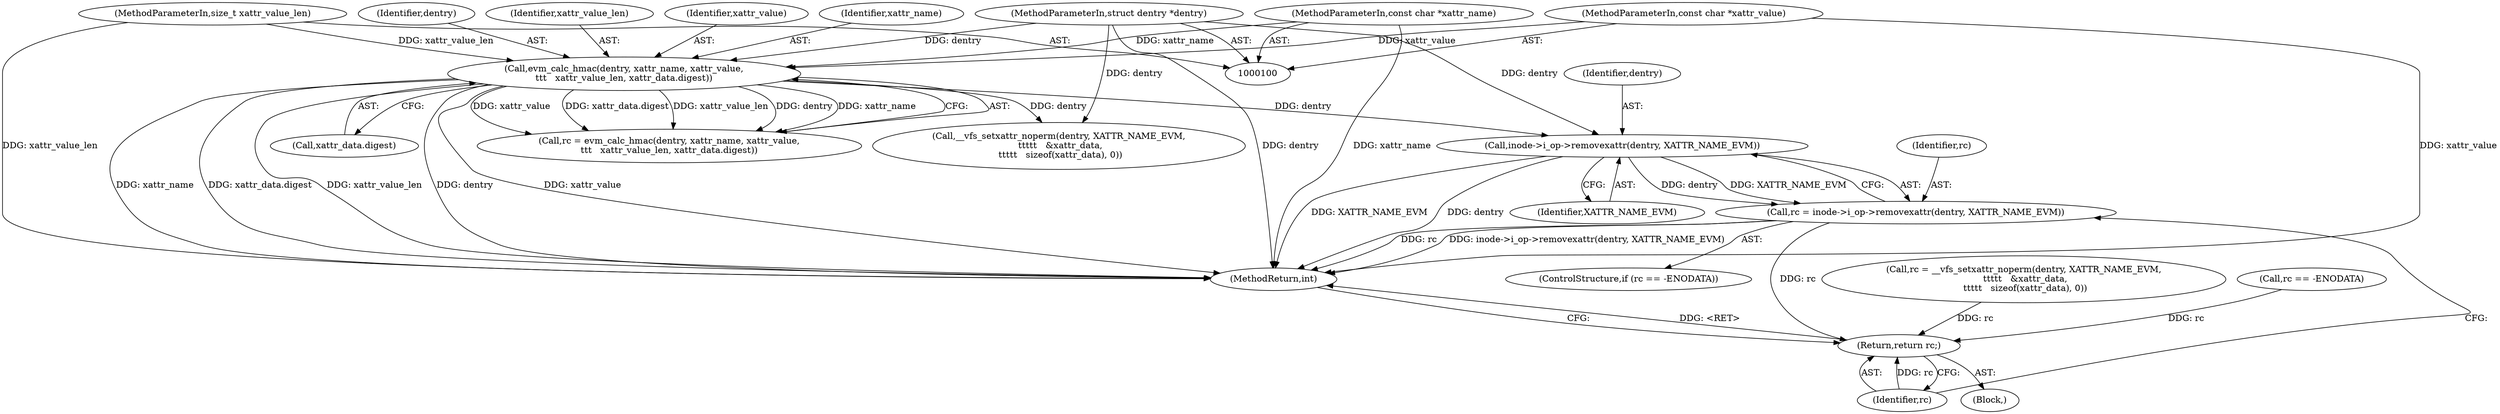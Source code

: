 digraph "1_linux_a67adb997419fb53540d4a4f79c6471c60bc69b6@API" {
"1000155" [label="(Call,inode->i_op->removexattr(dentry, XATTR_NAME_EVM))"];
"1000119" [label="(Call,evm_calc_hmac(dentry, xattr_name, xattr_value,\n\t\t\t   xattr_value_len, xattr_data.digest))"];
"1000101" [label="(MethodParameterIn,struct dentry *dentry)"];
"1000102" [label="(MethodParameterIn,const char *xattr_name)"];
"1000103" [label="(MethodParameterIn,const char *xattr_value)"];
"1000104" [label="(MethodParameterIn,size_t xattr_value_len)"];
"1000153" [label="(Call,rc = inode->i_op->removexattr(dentry, XATTR_NAME_EVM))"];
"1000158" [label="(Return,return rc;)"];
"1000117" [label="(Call,rc = evm_calc_hmac(dentry, xattr_name, xattr_value,\n\t\t\t   xattr_value_len, xattr_data.digest))"];
"1000102" [label="(MethodParameterIn,const char *xattr_name)"];
"1000101" [label="(MethodParameterIn,struct dentry *dentry)"];
"1000157" [label="(Identifier,XATTR_NAME_EVM)"];
"1000120" [label="(Identifier,dentry)"];
"1000119" [label="(Call,evm_calc_hmac(dentry, xattr_name, xattr_value,\n\t\t\t   xattr_value_len, xattr_data.digest))"];
"1000124" [label="(Call,xattr_data.digest)"];
"1000123" [label="(Identifier,xattr_value_len)"];
"1000137" [label="(Call,rc = __vfs_setxattr_noperm(dentry, XATTR_NAME_EVM,\n \t\t\t\t\t   &xattr_data,\n \t\t\t\t\t   sizeof(xattr_data), 0))"];
"1000156" [label="(Identifier,dentry)"];
"1000159" [label="(Identifier,rc)"];
"1000149" [label="(Call,rc == -ENODATA)"];
"1000158" [label="(Return,return rc;)"];
"1000148" [label="(ControlStructure,if (rc == -ENODATA))"];
"1000155" [label="(Call,inode->i_op->removexattr(dentry, XATTR_NAME_EVM))"];
"1000139" [label="(Call,__vfs_setxattr_noperm(dentry, XATTR_NAME_EVM,\n \t\t\t\t\t   &xattr_data,\n \t\t\t\t\t   sizeof(xattr_data), 0))"];
"1000122" [label="(Identifier,xattr_value)"];
"1000160" [label="(MethodReturn,int)"];
"1000103" [label="(MethodParameterIn,const char *xattr_value)"];
"1000154" [label="(Identifier,rc)"];
"1000104" [label="(MethodParameterIn,size_t xattr_value_len)"];
"1000153" [label="(Call,rc = inode->i_op->removexattr(dentry, XATTR_NAME_EVM))"];
"1000105" [label="(Block,)"];
"1000121" [label="(Identifier,xattr_name)"];
"1000155" -> "1000153"  [label="AST: "];
"1000155" -> "1000157"  [label="CFG: "];
"1000156" -> "1000155"  [label="AST: "];
"1000157" -> "1000155"  [label="AST: "];
"1000153" -> "1000155"  [label="CFG: "];
"1000155" -> "1000160"  [label="DDG: XATTR_NAME_EVM"];
"1000155" -> "1000160"  [label="DDG: dentry"];
"1000155" -> "1000153"  [label="DDG: dentry"];
"1000155" -> "1000153"  [label="DDG: XATTR_NAME_EVM"];
"1000119" -> "1000155"  [label="DDG: dentry"];
"1000101" -> "1000155"  [label="DDG: dentry"];
"1000119" -> "1000117"  [label="AST: "];
"1000119" -> "1000124"  [label="CFG: "];
"1000120" -> "1000119"  [label="AST: "];
"1000121" -> "1000119"  [label="AST: "];
"1000122" -> "1000119"  [label="AST: "];
"1000123" -> "1000119"  [label="AST: "];
"1000124" -> "1000119"  [label="AST: "];
"1000117" -> "1000119"  [label="CFG: "];
"1000119" -> "1000160"  [label="DDG: xattr_name"];
"1000119" -> "1000160"  [label="DDG: xattr_data.digest"];
"1000119" -> "1000160"  [label="DDG: xattr_value_len"];
"1000119" -> "1000160"  [label="DDG: dentry"];
"1000119" -> "1000160"  [label="DDG: xattr_value"];
"1000119" -> "1000117"  [label="DDG: xattr_value"];
"1000119" -> "1000117"  [label="DDG: xattr_data.digest"];
"1000119" -> "1000117"  [label="DDG: xattr_value_len"];
"1000119" -> "1000117"  [label="DDG: dentry"];
"1000119" -> "1000117"  [label="DDG: xattr_name"];
"1000101" -> "1000119"  [label="DDG: dentry"];
"1000102" -> "1000119"  [label="DDG: xattr_name"];
"1000103" -> "1000119"  [label="DDG: xattr_value"];
"1000104" -> "1000119"  [label="DDG: xattr_value_len"];
"1000119" -> "1000139"  [label="DDG: dentry"];
"1000101" -> "1000100"  [label="AST: "];
"1000101" -> "1000160"  [label="DDG: dentry"];
"1000101" -> "1000139"  [label="DDG: dentry"];
"1000102" -> "1000100"  [label="AST: "];
"1000102" -> "1000160"  [label="DDG: xattr_name"];
"1000103" -> "1000100"  [label="AST: "];
"1000103" -> "1000160"  [label="DDG: xattr_value"];
"1000104" -> "1000100"  [label="AST: "];
"1000104" -> "1000160"  [label="DDG: xattr_value_len"];
"1000153" -> "1000148"  [label="AST: "];
"1000154" -> "1000153"  [label="AST: "];
"1000159" -> "1000153"  [label="CFG: "];
"1000153" -> "1000160"  [label="DDG: rc"];
"1000153" -> "1000160"  [label="DDG: inode->i_op->removexattr(dentry, XATTR_NAME_EVM)"];
"1000153" -> "1000158"  [label="DDG: rc"];
"1000158" -> "1000105"  [label="AST: "];
"1000158" -> "1000159"  [label="CFG: "];
"1000159" -> "1000158"  [label="AST: "];
"1000160" -> "1000158"  [label="CFG: "];
"1000158" -> "1000160"  [label="DDG: <RET>"];
"1000159" -> "1000158"  [label="DDG: rc"];
"1000149" -> "1000158"  [label="DDG: rc"];
"1000137" -> "1000158"  [label="DDG: rc"];
}
